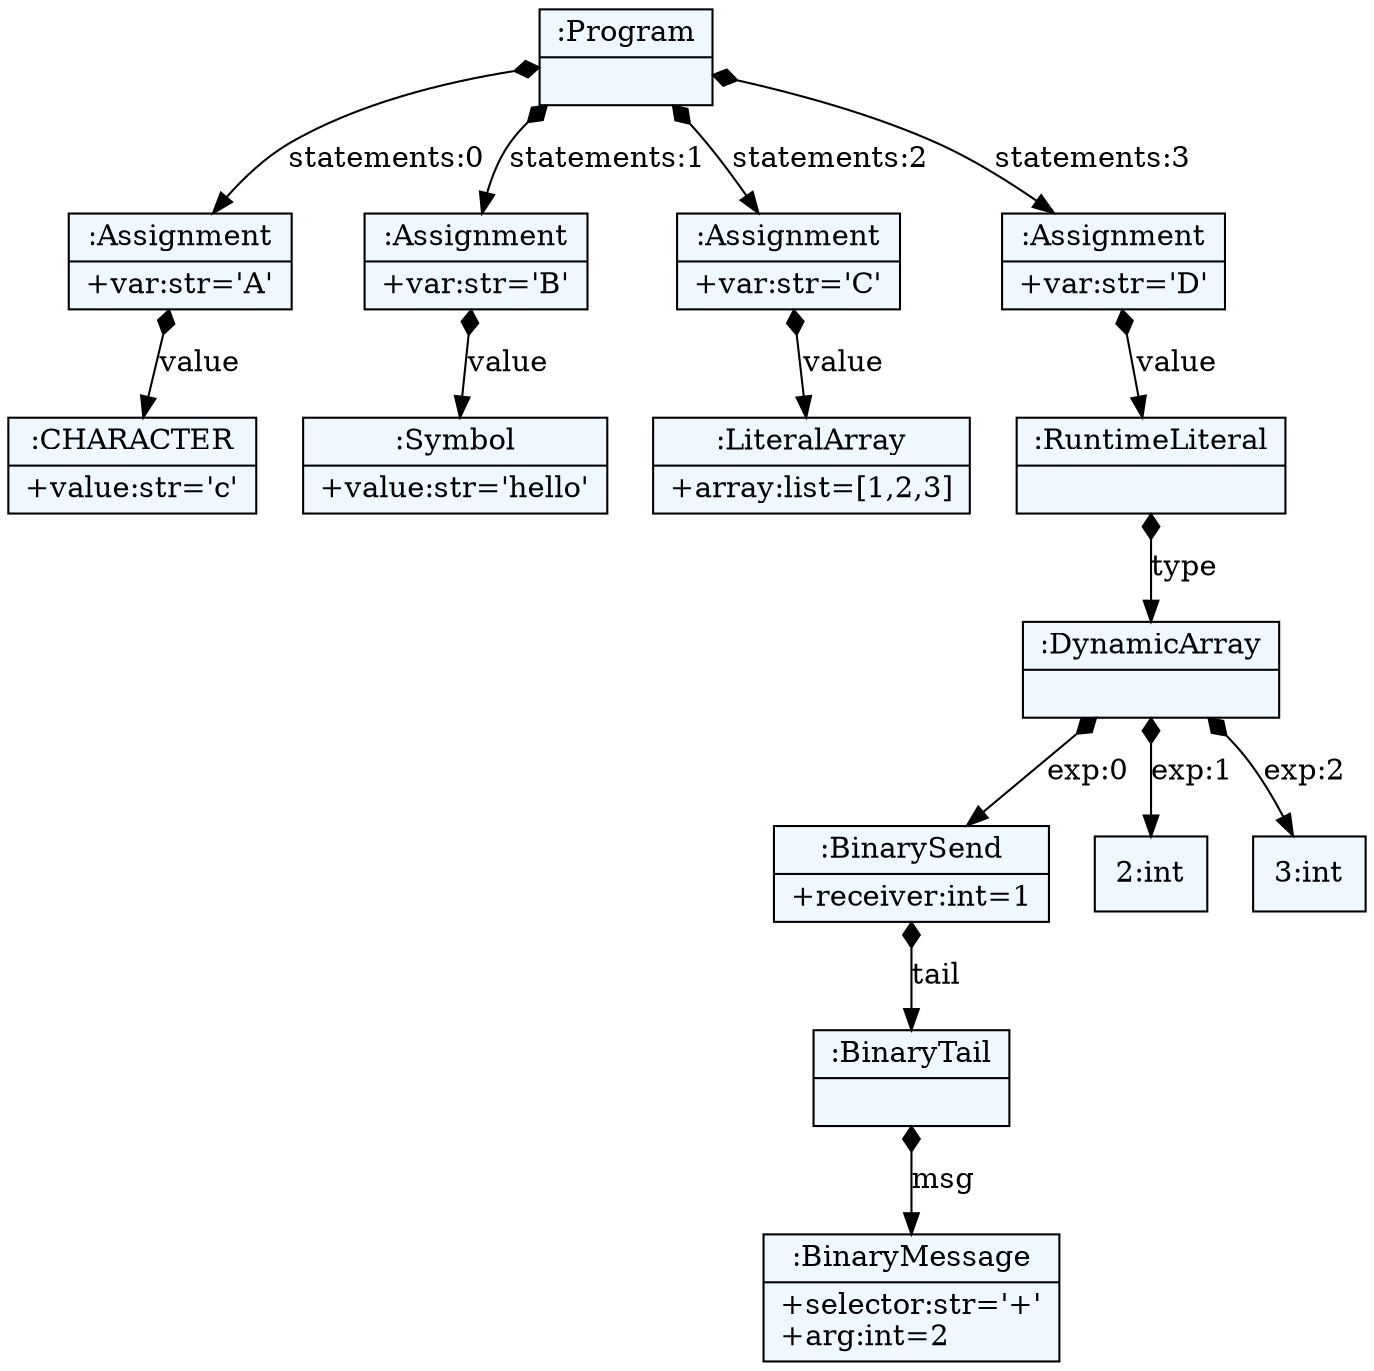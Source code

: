 
    digraph textX {
    fontname = "Bitstream Vera Sans"
    fontsize = 8
    node[
        shape=record,
        style=filled,
        fillcolor=aliceblue
    ]
    nodesep = 0.3
    edge[dir=black,arrowtail=empty]


2614587546760 -> 2614581199872 [label="statements:0" arrowtail=diamond dir=both]
2614581199872 -> 2614581200936 [label="value" arrowtail=diamond dir=both]
2614581200936[label="{:CHARACTER|+value:str='c'\l}"]
2614581199872[label="{:Assignment|+var:str='А'\l}"]
2614587546760 -> 2614581199648 [label="statements:1" arrowtail=diamond dir=both]
2614581199648 -> 2614581199816 [label="value" arrowtail=diamond dir=both]
2614581199816[label="{:Symbol|+value:str='hello'\l}"]
2614581199648[label="{:Assignment|+var:str='B'\l}"]
2614587546760 -> 2614581202616 [label="statements:2" arrowtail=diamond dir=both]
2614581202616 -> 2614581202112 [label="value" arrowtail=diamond dir=both]
2614581202112[label="{:LiteralArray|+array:list=[1,2,3]\l}"]
2614581202616[label="{:Assignment|+var:str='C'\l}"]
2614587546760 -> 2614581199760 [label="statements:3" arrowtail=diamond dir=both]
2614581199760 -> 2614581200600 [label="value" arrowtail=diamond dir=both]
2614581200600 -> 2614581199592 [label="type" arrowtail=diamond dir=both]
2614581199592 -> 2614581199312 [label="exp:0" arrowtail=diamond dir=both]
2614581199312 -> 2614585209576 [label="tail" arrowtail=diamond dir=both]
2614585209576 -> 2614588196624 [label="msg" arrowtail=diamond dir=both]
2614588196624[label="{:BinaryMessage|+selector:str='+'\l+arg:int=2\l}"]
2614585209576[label="{:BinaryTail|}"]
2614581199312[label="{:BinarySend|+receiver:int=1\l}"]
2614581199592 -> "2:int" [label="exp:1" arrowtail=diamond dir=both]
2614581199592 -> "3:int" [label="exp:2" arrowtail=diamond dir=both]
2614581199592[label="{:DynamicArray|}"]
2614581200600[label="{:RuntimeLiteral|}"]
2614581199760[label="{:Assignment|+var:str='D'\l}"]
2614587546760[label="{:Program|}"]

}
